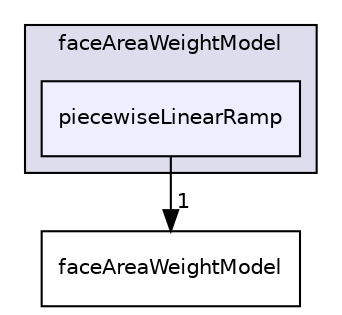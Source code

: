 digraph "applications/utilities/mesh/generation/foamyMesh/conformalVoronoiMesh/faceAreaWeightModel/piecewiseLinearRamp" {
  bgcolor=transparent;
  compound=true
  node [ fontsize="10", fontname="Helvetica"];
  edge [ labelfontsize="10", labelfontname="Helvetica"];
  subgraph clusterdir_d9ce549976e20fb84d51fe6d9a6d993a {
    graph [ bgcolor="#ddddee", pencolor="black", label="faceAreaWeightModel" fontname="Helvetica", fontsize="10", URL="dir_d9ce549976e20fb84d51fe6d9a6d993a.html"]
  dir_6e92e394101b3a2fd3f2fab074bfa62b [shape=box, label="piecewiseLinearRamp", style="filled", fillcolor="#eeeeff", pencolor="black", URL="dir_6e92e394101b3a2fd3f2fab074bfa62b.html"];
  }
  dir_4e5b9063b247b12e10130e95cd44fe00 [shape=box label="faceAreaWeightModel" URL="dir_4e5b9063b247b12e10130e95cd44fe00.html"];
  dir_6e92e394101b3a2fd3f2fab074bfa62b->dir_4e5b9063b247b12e10130e95cd44fe00 [headlabel="1", labeldistance=1.5 headhref="dir_000548_000547.html"];
}
